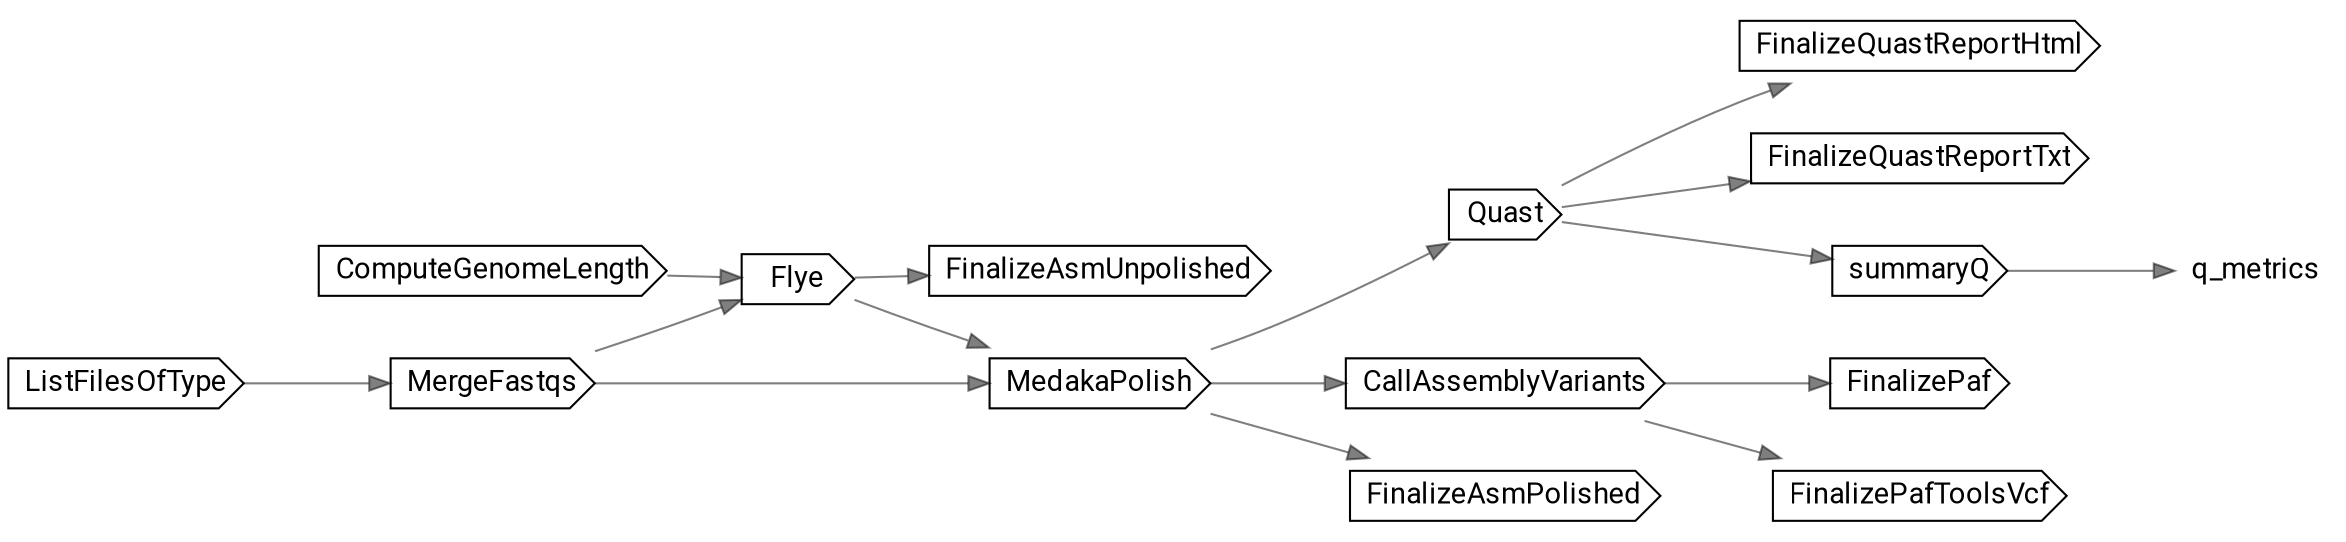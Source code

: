 // ONTAssembleWithFlye
digraph {
	compound=true rankdir=LR
	node [fontname=Roboto]
	edge [color="#00000080"]
	"call-ComputeGenomeLength" [label=ComputeGenomeLength shape=cds]
	"call-ListFilesOfType" [label=ListFilesOfType shape=cds]
	"call-MergeFastqs" [label=MergeFastqs shape=cds]
	"call-Flye" [label=Flye shape=cds]
	"call-MedakaPolish" [label=MedakaPolish shape=cds]
	"call-Quast" [label=Quast shape=cds]
	"call-CallAssemblyVariants" [label=CallAssemblyVariants shape=cds]
	"call-FinalizeAsmUnpolished" [label=FinalizeAsmUnpolished shape=cds]
	"call-FinalizeAsmPolished" [label=FinalizeAsmPolished shape=cds]
	"call-FinalizeQuastReportHtml" [label=FinalizeQuastReportHtml shape=cds]
	"call-FinalizeQuastReportTxt" [label=FinalizeQuastReportTxt shape=cds]
	"call-FinalizePaf" [label=FinalizePaf shape=cds]
	"call-FinalizePafToolsVcf" [label=FinalizePafToolsVcf shape=cds]
	"call-summaryQ" [label=summaryQ shape=cds]
	"decl-q_metrics" [label=q_metrics shape=plaintext]
	"call-ListFilesOfType" -> "call-MergeFastqs"
	"call-MergeFastqs" -> "call-Flye"
	"call-ComputeGenomeLength" -> "call-Flye"
	"call-Flye" -> "call-MedakaPolish"
	"call-MergeFastqs" -> "call-MedakaPolish"
	"call-MedakaPolish" -> "call-Quast"
	"call-MedakaPolish" -> "call-CallAssemblyVariants"
	"call-Flye" -> "call-FinalizeAsmUnpolished"
	"call-MedakaPolish" -> "call-FinalizeAsmPolished"
	"call-Quast" -> "call-FinalizeQuastReportHtml"
	"call-Quast" -> "call-FinalizeQuastReportTxt"
	"call-CallAssemblyVariants" -> "call-FinalizePaf"
	"call-CallAssemblyVariants" -> "call-FinalizePafToolsVcf"
	"call-Quast" -> "call-summaryQ"
	"call-summaryQ" -> "decl-q_metrics"
}
